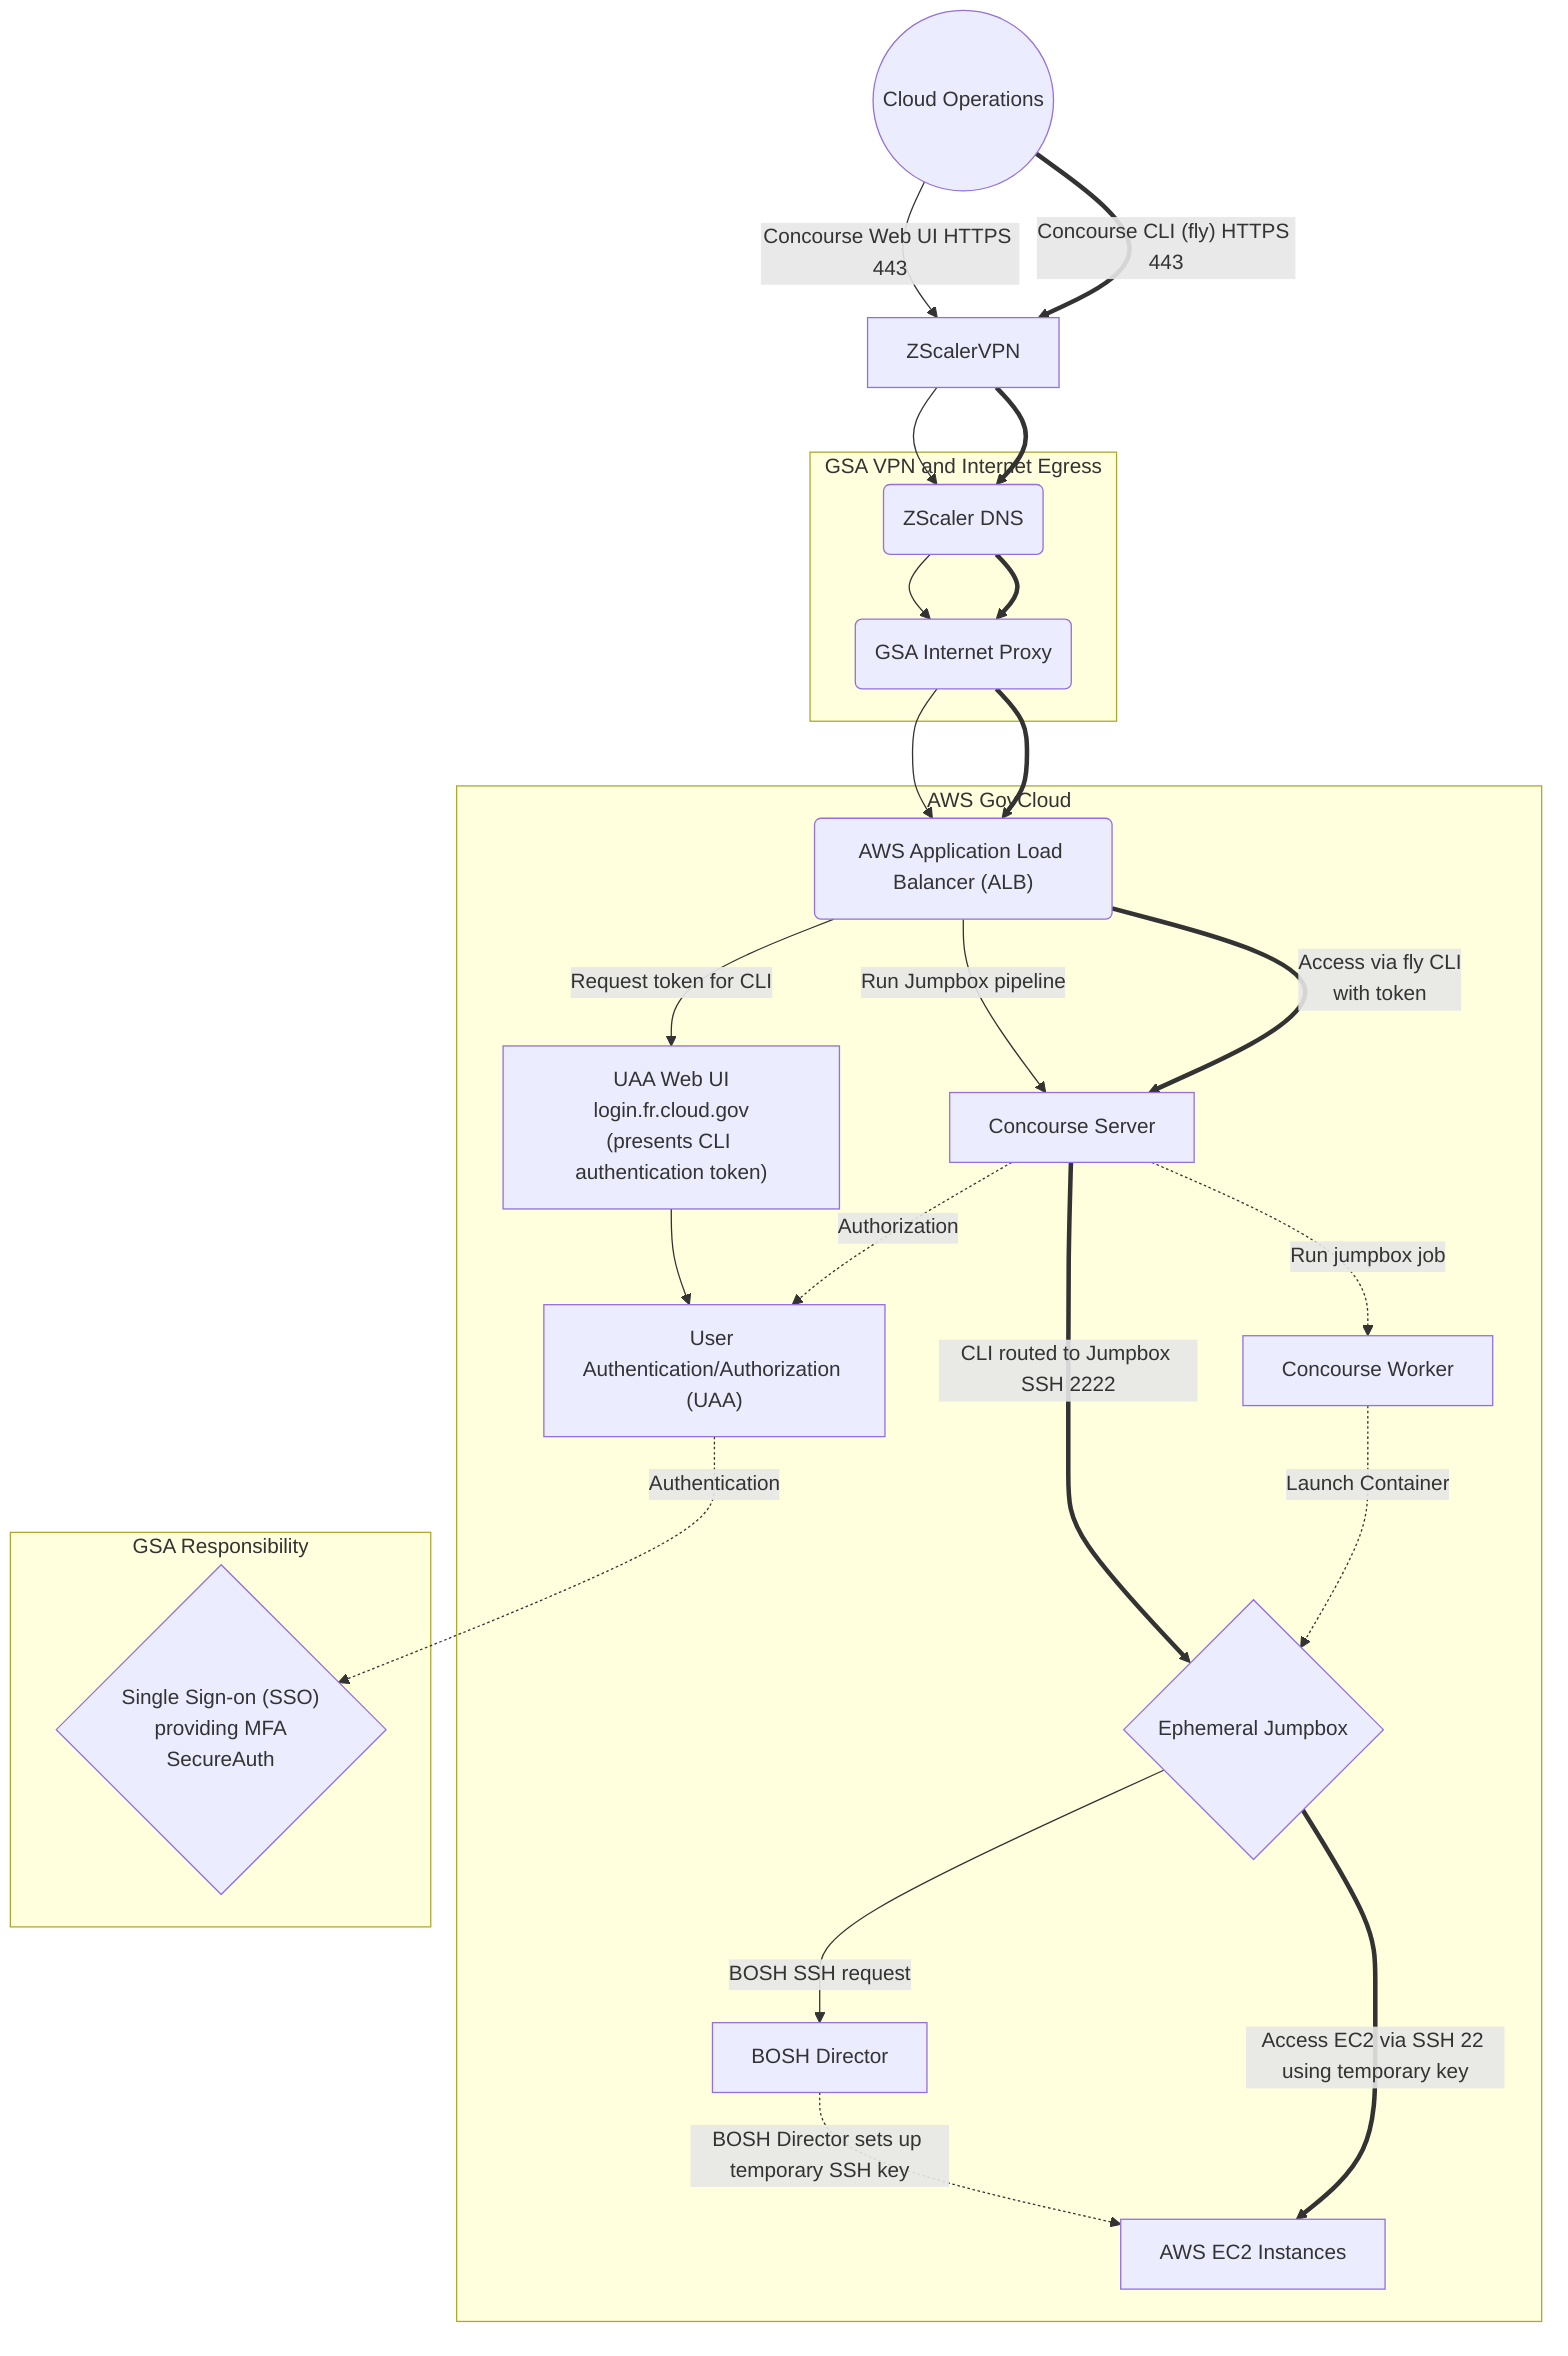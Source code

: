 %% title: 10-4.2 Jumpbox Data Flow
%% description: Section 10 - System Environment - Figure 10-4.2 Jumpbox Data Flow
graph TD

  subgraph AWS GovCloud
    UAA["User Authentication/Authorization (UAA)"]
    concourse["Concourse Server"]
    worker[Concourse Worker]
    Jumpbox{Ephemeral Jumpbox}
    BOSH[BOSH Director]
    EC2[AWS EC2 Instances]
    ALB("AWS Application Load Balancer (ALB)")
    opsuaaweb["UAA Web UI<br>login.fr.cloud.gov<br>(presents CLI authentication token)"]
  end
  subgraph GSA Responsibility
    SAML{"Single Sign-on (SSO)<br>providing MFA<br>SecureAuth"}
  end
  subgraph GSA VPN and Internet Egress
    ZScalerDNS("ZScaler DNS")
    GSAProxy("GSA Internet Proxy")
  end

  Ops((Cloud Operations))

  Ops--"Concourse Web UI HTTPS 443"-->ZScalerVPN-->ZScalerDNS-->GSAProxy-->ALB
  Ops=="Concourse CLI (fly) HTTPS 443"==>ZScalerVPN==>ZScalerDNS==>GSAProxy==>ALB
  ALB--Run Jumpbox pipeline-->concourse
  ALB==Access via fly CLI<br>with token==>concourse
  concourse==CLI routed to Jumpbox SSH 2222==>Jumpbox
  ALB--Request token for CLI-->opsuaaweb-->UAA
  UAA-.Authentication.->SAML
  concourse-.Authorization.->UAA
  concourse-.Run jumpbox job.->worker
  worker-.Launch Container.->Jumpbox
  Jumpbox--BOSH SSH request-->BOSH
  BOSH-.BOSH Director sets up temporary SSH key.->EC2
  Jumpbox==Access EC2 via SSH 22 using temporary key==>EC2